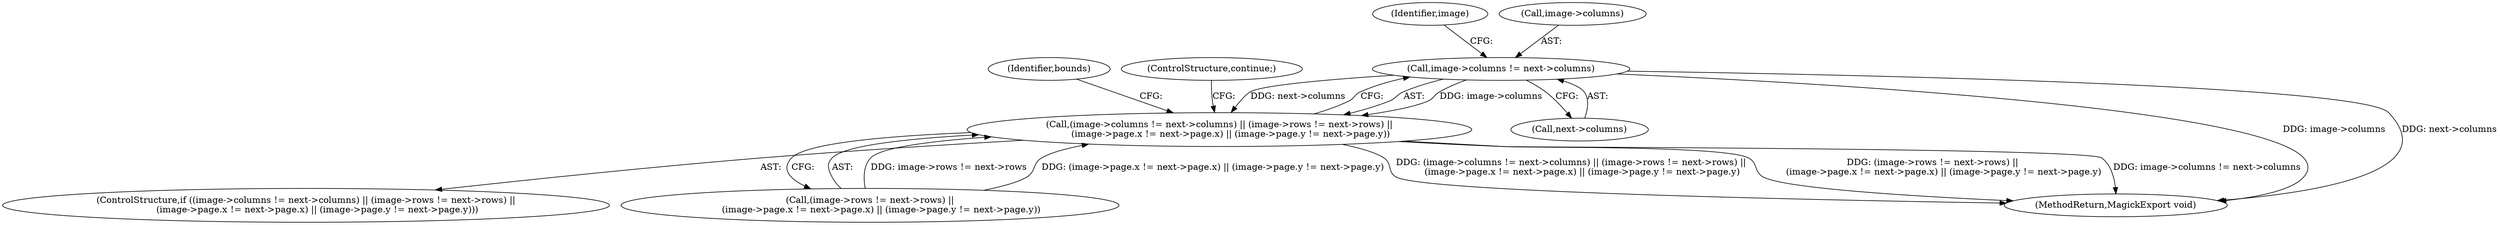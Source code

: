 digraph "0_ImageMagick6_4f31d78716ac94c85c244efcea368fea202e2ed4@pointer" {
"1000171" [label="(Call,image->columns != next->columns)"];
"1000170" [label="(Call,(image->columns != next->columns) || (image->rows != next->rows) ||\n        (image->page.x != next->page.x) || (image->page.y != next->page.y))"];
"1000175" [label="(Call,next->columns)"];
"1000211" [label="(Identifier,bounds)"];
"1000286" [label="(MethodReturn,MagickExport void)"];
"1000171" [label="(Call,image->columns != next->columns)"];
"1000181" [label="(Identifier,image)"];
"1000169" [label="(ControlStructure,if ((image->columns != next->columns) || (image->rows != next->rows) ||\n        (image->page.x != next->page.x) || (image->page.y != next->page.y)))"];
"1000178" [label="(Call,(image->rows != next->rows) ||\n        (image->page.x != next->page.x) || (image->page.y != next->page.y))"];
"1000209" [label="(ControlStructure,continue;)"];
"1000172" [label="(Call,image->columns)"];
"1000170" [label="(Call,(image->columns != next->columns) || (image->rows != next->rows) ||\n        (image->page.x != next->page.x) || (image->page.y != next->page.y))"];
"1000171" -> "1000170"  [label="AST: "];
"1000171" -> "1000175"  [label="CFG: "];
"1000172" -> "1000171"  [label="AST: "];
"1000175" -> "1000171"  [label="AST: "];
"1000181" -> "1000171"  [label="CFG: "];
"1000170" -> "1000171"  [label="CFG: "];
"1000171" -> "1000286"  [label="DDG: image->columns"];
"1000171" -> "1000286"  [label="DDG: next->columns"];
"1000171" -> "1000170"  [label="DDG: image->columns"];
"1000171" -> "1000170"  [label="DDG: next->columns"];
"1000170" -> "1000169"  [label="AST: "];
"1000170" -> "1000178"  [label="CFG: "];
"1000178" -> "1000170"  [label="AST: "];
"1000209" -> "1000170"  [label="CFG: "];
"1000211" -> "1000170"  [label="CFG: "];
"1000170" -> "1000286"  [label="DDG: (image->rows != next->rows) ||\n        (image->page.x != next->page.x) || (image->page.y != next->page.y)"];
"1000170" -> "1000286"  [label="DDG: image->columns != next->columns"];
"1000170" -> "1000286"  [label="DDG: (image->columns != next->columns) || (image->rows != next->rows) ||\n        (image->page.x != next->page.x) || (image->page.y != next->page.y)"];
"1000178" -> "1000170"  [label="DDG: image->rows != next->rows"];
"1000178" -> "1000170"  [label="DDG: (image->page.x != next->page.x) || (image->page.y != next->page.y)"];
}
